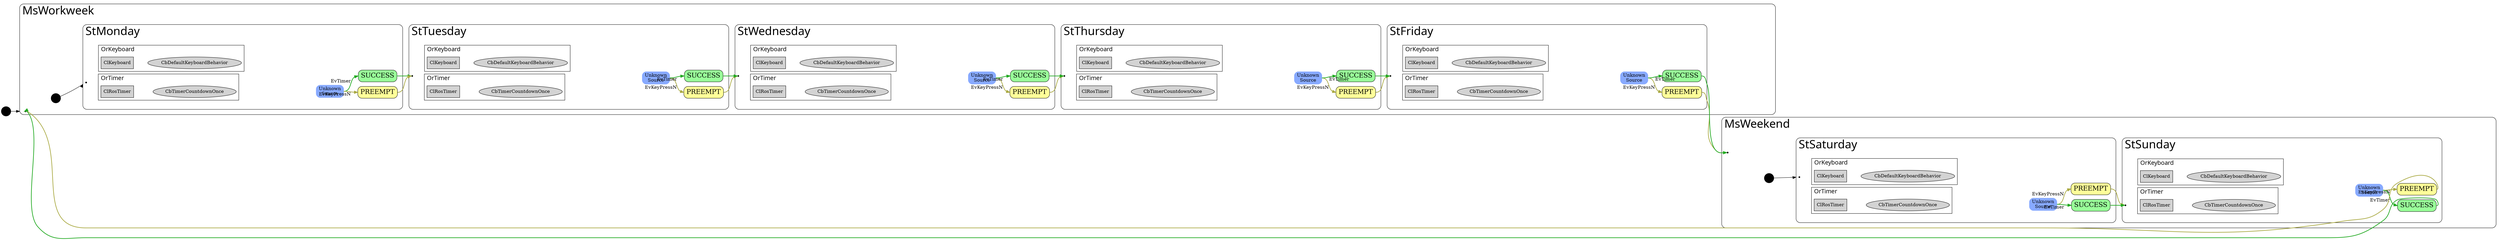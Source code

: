 digraph {
	compound=true;outputmode=nodesfirst;labeljust=l;nodesep=0.2;minlen=2;mclimit=5;clusterrank=local;ranksep=0.6;ordering="out";rankdir="LR";fontname="calibri";

subgraph cluster_0
{
	label = "MsWorkweek";
	color=black;
	fontsize = 35;
	ranksep=0.2;
	color=black;
	style="rounded, filled";
	penwidth=1;
	fillcolor=white;
	entry_0[label="" color=black shape=circle bgcolor=black style=filled width=0.05]
	subgraph cluster_orthogonals_block_0
	{
		label = "";
	ranksep=0.2;
	color = "white";
		penwidth=1;
	style = "invis";
		exit_orthogonal_node0[label="" color="#dddddd" shape=circle bgcolor="#dddddd" style=invis width=0.05];
	}

	subgraph cluster_statereactor_block_id0
	{
		label = "";
	ranksep=0.2;
	color = "white";
		style = "";
		penwidth=1;
		statereactor_block_id0[label="" width=0.1 color="#dddddd" shape=circle style=invis]
	}
	subgraph cluster_transition_block_0
	{
	label = "";
	ranksep=0.2;
	color = "white";
	style = "";
	penwidth=1;
		cluster_transition_block_exit_0[label="" color="#dddddd" shape=circle bgcolor="#dddddd" style=invis width=0.05];
	}
	subgraph cluster_children_block_id0
{
	label = "";
	ranksep=0.2;
	color = "white";
	style = "";
	penwidth=1;
children_block_id0[label="ENTRY" width=0.1 color="#dddddd" shape=circle style=invis]
children_entry_node_0[label="" width=0.4 color=black fillcolor=black shape=circle style=filled]
"children_entry_node_0"->"entry_1"[lhead="cluster_1"]

subgraph cluster_1
{
	label = "StMonday";
	color=black;
	fontsize = 35;
	ranksep=0.2;
	color=black;
	style="rounded, filled";
	penwidth=1;
	fillcolor=white;
		unknown_source_1[style="filled,rounded" shape=box color="#88aaff" label="Unknown
Source"];
	entry_1[label="" color=black shape=circle bgcolor=black style=filled width=0.05]
	subgraph cluster_orthogonals_block_1
	{
		label = "";
	ranksep=0.2;
	color = "white";
		penwidth=1;
	style = "";
		subgraph cluster_Orthogonal_1_0
		{
			fontsize=18;
			rank="same";
	ranksep=0.2;
			label = "OrKeyboard";
			color = "black";
			style = "filled";
			fillcolor = "white";
			"ClKeyboard_1"[style=filled shape=box label=ClKeyboard];
			"CbDefaultKeyboardBehavior_1"[style=filled shape=ellipse label=CbDefaultKeyboardBehavior];
			ClKeyboard_1 -> CbDefaultKeyboardBehavior_1[tailport=e headport=w style=invis]
		}
		subgraph cluster_Orthogonal_1_1
		{
			fontsize=18;
			rank="same";
	ranksep=0.2;
			label = "OrTimer";
			color = "black";
			style = "filled";
			fillcolor = "white";
			"ClRosTimer_1"[style=filled shape=box label=ClRosTimer];
			"CbTimerCountdownOnce_1"[style=filled shape=ellipse label=CbTimerCountdownOnce];
			ClRosTimer_1 -> CbTimerCountdownOnce_1[tailport=e headport=w style=invis]
		}
		exit_orthogonal_node1[label="" color="#dddddd" shape=circle bgcolor="#dddddd" style=invis width=0.05];
		CbDefaultKeyboardBehavior_1->"exit_orthogonal_node1"[style=invis][color="#cccccc"]
		CbTimerCountdownOnce_1->"exit_orthogonal_node1"[style=invis][color="#cccccc"]
	}

	subgraph cluster_statereactor_block_id1
	{
		label = "";
	ranksep=0.2;
	color = "white";
		style = "";
		penwidth=1;
		statereactor_block_id1[label="" width=0.1 color="#dddddd" shape=circle style=invis]
	}
	subgraph cluster_transition_block_1
	{
	label = "";
	ranksep=0.2;
	color = "white";
	style = "";
	penwidth=1;
		"EvTimer_sm_calendar_week::StTuesday_1"[style="filled,rounded" shape=box label=SUCCESS color=black fillcolor="#99FF99" fontsize="20"];
		"EvKeyPressN_sm_calendar_week::StTuesday_1"[style="filled,rounded" shape=box label=PREEMPT color=black fillcolor="#FFFF99" fontsize="20"];
		cluster_transition_block_exit_1[label="" color="#dddddd" shape=circle bgcolor="#dddddd" style=invis width=0.05];
	}
	subgraph cluster_children_block_id1
{
	label = "";
	ranksep=0.2;
	color = "white";
	style = "";
	penwidth=1;
children_block_id1[label="ENTRY" width=0.1 color="#dddddd" shape=circle style=invis]
children_end_block_id1[label="EXIT" width=0.1 color="#dddddd" shape=circle style=invis]
"exit_orthogonal_node1" -> "children_block_id1"[color="#dddddd" style=invis]
"children_end_block_id1" -> "statereactor_block_id1"[color="#dddddd" style=invis]
}
}

subgraph cluster_2
{
	label = "StTuesday";
	color=black;
	fontsize = 35;
	ranksep=0.2;
	color=black;
	style="rounded, filled";
	penwidth=1;
	fillcolor=white;
		unknown_source_2[style="filled,rounded" shape=box color="#88aaff" label="Unknown
Source"];
	entry_2[label="" color=black shape=circle bgcolor=black style=filled width=0.05]
	subgraph cluster_orthogonals_block_2
	{
		label = "";
	ranksep=0.2;
	color = "white";
		penwidth=1;
	style = "";
		subgraph cluster_Orthogonal_2_0
		{
			fontsize=18;
			rank="same";
	ranksep=0.2;
			label = "OrKeyboard";
			color = "black";
			style = "filled";
			fillcolor = "white";
			"ClKeyboard_2"[style=filled shape=box label=ClKeyboard];
			"CbDefaultKeyboardBehavior_2"[style=filled shape=ellipse label=CbDefaultKeyboardBehavior];
			ClKeyboard_2 -> CbDefaultKeyboardBehavior_2[tailport=e headport=w style=invis]
		}
		subgraph cluster_Orthogonal_2_1
		{
			fontsize=18;
			rank="same";
	ranksep=0.2;
			label = "OrTimer";
			color = "black";
			style = "filled";
			fillcolor = "white";
			"ClRosTimer_2"[style=filled shape=box label=ClRosTimer];
			"CbTimerCountdownOnce_2"[style=filled shape=ellipse label=CbTimerCountdownOnce];
			ClRosTimer_2 -> CbTimerCountdownOnce_2[tailport=e headport=w style=invis]
		}
		exit_orthogonal_node2[label="" color="#dddddd" shape=circle bgcolor="#dddddd" style=invis width=0.05];
		CbDefaultKeyboardBehavior_2->"exit_orthogonal_node2"[style=invis][color="#cccccc"]
		CbTimerCountdownOnce_2->"exit_orthogonal_node2"[style=invis][color="#cccccc"]
	}

	subgraph cluster_statereactor_block_id2
	{
		label = "";
	ranksep=0.2;
	color = "white";
		style = "";
		penwidth=1;
		statereactor_block_id2[label="" width=0.1 color="#dddddd" shape=circle style=invis]
	}
	subgraph cluster_transition_block_2
	{
	label = "";
	ranksep=0.2;
	color = "white";
	style = "";
	penwidth=1;
		"EvKeyPressN_sm_calendar_week::StWednesday_2"[style="filled,rounded" shape=box label=PREEMPT color=black fillcolor="#FFFF99" fontsize="20"];
		"EvTimer_sm_calendar_week::StWednesday_2"[style="filled,rounded" shape=box label=SUCCESS color=black fillcolor="#99FF99" fontsize="20"];
		cluster_transition_block_exit_2[label="" color="#dddddd" shape=circle bgcolor="#dddddd" style=invis width=0.05];
	}
	subgraph cluster_children_block_id2
{
	label = "";
	ranksep=0.2;
	color = "white";
	style = "";
	penwidth=1;
children_block_id2[label="ENTRY" width=0.1 color="#dddddd" shape=circle style=invis]
children_end_block_id2[label="EXIT" width=0.1 color="#dddddd" shape=circle style=invis]
"exit_orthogonal_node2" -> "children_block_id2"[color="#dddddd" style=invis]
"children_end_block_id2" -> "statereactor_block_id2"[color="#dddddd" style=invis]
}
}

subgraph cluster_3
{
	label = "StWednesday";
	color=black;
	fontsize = 35;
	ranksep=0.2;
	color=black;
	style="rounded, filled";
	penwidth=1;
	fillcolor=white;
		unknown_source_3[style="filled,rounded" shape=box color="#88aaff" label="Unknown
Source"];
	entry_3[label="" color=black shape=circle bgcolor=black style=filled width=0.05]
	subgraph cluster_orthogonals_block_3
	{
		label = "";
	ranksep=0.2;
	color = "white";
		penwidth=1;
	style = "";
		subgraph cluster_Orthogonal_3_0
		{
			fontsize=18;
			rank="same";
	ranksep=0.2;
			label = "OrKeyboard";
			color = "black";
			style = "filled";
			fillcolor = "white";
			"ClKeyboard_3"[style=filled shape=box label=ClKeyboard];
			"CbDefaultKeyboardBehavior_3"[style=filled shape=ellipse label=CbDefaultKeyboardBehavior];
			ClKeyboard_3 -> CbDefaultKeyboardBehavior_3[tailport=e headport=w style=invis]
		}
		subgraph cluster_Orthogonal_3_1
		{
			fontsize=18;
			rank="same";
	ranksep=0.2;
			label = "OrTimer";
			color = "black";
			style = "filled";
			fillcolor = "white";
			"ClRosTimer_3"[style=filled shape=box label=ClRosTimer];
			"CbTimerCountdownOnce_3"[style=filled shape=ellipse label=CbTimerCountdownOnce];
			ClRosTimer_3 -> CbTimerCountdownOnce_3[tailport=e headport=w style=invis]
		}
		exit_orthogonal_node3[label="" color="#dddddd" shape=circle bgcolor="#dddddd" style=invis width=0.05];
		CbDefaultKeyboardBehavior_3->"exit_orthogonal_node3"[style=invis][color="#cccccc"]
		CbTimerCountdownOnce_3->"exit_orthogonal_node3"[style=invis][color="#cccccc"]
	}

	subgraph cluster_statereactor_block_id3
	{
		label = "";
	ranksep=0.2;
	color = "white";
		style = "";
		penwidth=1;
		statereactor_block_id3[label="" width=0.1 color="#dddddd" shape=circle style=invis]
	}
	subgraph cluster_transition_block_3
	{
	label = "";
	ranksep=0.2;
	color = "white";
	style = "";
	penwidth=1;
		"EvKeyPressN_sm_calendar_week::StThursday_3"[style="filled,rounded" shape=box label=PREEMPT color=black fillcolor="#FFFF99" fontsize="20"];
		"EvTimer_sm_calendar_week::StThursday_3"[style="filled,rounded" shape=box label=SUCCESS color=black fillcolor="#99FF99" fontsize="20"];
		cluster_transition_block_exit_3[label="" color="#dddddd" shape=circle bgcolor="#dddddd" style=invis width=0.05];
	}
	subgraph cluster_children_block_id3
{
	label = "";
	ranksep=0.2;
	color = "white";
	style = "";
	penwidth=1;
children_block_id3[label="ENTRY" width=0.1 color="#dddddd" shape=circle style=invis]
children_end_block_id3[label="EXIT" width=0.1 color="#dddddd" shape=circle style=invis]
"exit_orthogonal_node3" -> "children_block_id3"[color="#dddddd" style=invis]
"children_end_block_id3" -> "statereactor_block_id3"[color="#dddddd" style=invis]
}
}

subgraph cluster_4
{
	label = "StThursday";
	color=black;
	fontsize = 35;
	ranksep=0.2;
	color=black;
	style="rounded, filled";
	penwidth=1;
	fillcolor=white;
		unknown_source_4[style="filled,rounded" shape=box color="#88aaff" label="Unknown
Source"];
	entry_4[label="" color=black shape=circle bgcolor=black style=filled width=0.05]
	subgraph cluster_orthogonals_block_4
	{
		label = "";
	ranksep=0.2;
	color = "white";
		penwidth=1;
	style = "";
		subgraph cluster_Orthogonal_4_0
		{
			fontsize=18;
			rank="same";
	ranksep=0.2;
			label = "OrKeyboard";
			color = "black";
			style = "filled";
			fillcolor = "white";
			"ClKeyboard_4"[style=filled shape=box label=ClKeyboard];
			"CbDefaultKeyboardBehavior_4"[style=filled shape=ellipse label=CbDefaultKeyboardBehavior];
			ClKeyboard_4 -> CbDefaultKeyboardBehavior_4[tailport=e headport=w style=invis]
		}
		subgraph cluster_Orthogonal_4_1
		{
			fontsize=18;
			rank="same";
	ranksep=0.2;
			label = "OrTimer";
			color = "black";
			style = "filled";
			fillcolor = "white";
			"ClRosTimer_4"[style=filled shape=box label=ClRosTimer];
			"CbTimerCountdownOnce_4"[style=filled shape=ellipse label=CbTimerCountdownOnce];
			ClRosTimer_4 -> CbTimerCountdownOnce_4[tailport=e headport=w style=invis]
		}
		exit_orthogonal_node4[label="" color="#dddddd" shape=circle bgcolor="#dddddd" style=invis width=0.05];
		CbDefaultKeyboardBehavior_4->"exit_orthogonal_node4"[style=invis][color="#cccccc"]
		CbTimerCountdownOnce_4->"exit_orthogonal_node4"[style=invis][color="#cccccc"]
	}

	subgraph cluster_statereactor_block_id4
	{
		label = "";
	ranksep=0.2;
	color = "white";
		style = "";
		penwidth=1;
		statereactor_block_id4[label="" width=0.1 color="#dddddd" shape=circle style=invis]
	}
	subgraph cluster_transition_block_4
	{
	label = "";
	ranksep=0.2;
	color = "white";
	style = "";
	penwidth=1;
		"EvKeyPressN_sm_calendar_week::StFriday_4"[style="filled,rounded" shape=box label=PREEMPT color=black fillcolor="#FFFF99" fontsize="20"];
		"EvTimer_sm_calendar_week::StFriday_4"[style="filled,rounded" shape=box label=SUCCESS color=black fillcolor="#99FF99" fontsize="20"];
		cluster_transition_block_exit_4[label="" color="#dddddd" shape=circle bgcolor="#dddddd" style=invis width=0.05];
	}
	subgraph cluster_children_block_id4
{
	label = "";
	ranksep=0.2;
	color = "white";
	style = "";
	penwidth=1;
children_block_id4[label="ENTRY" width=0.1 color="#dddddd" shape=circle style=invis]
children_end_block_id4[label="EXIT" width=0.1 color="#dddddd" shape=circle style=invis]
"exit_orthogonal_node4" -> "children_block_id4"[color="#dddddd" style=invis]
"children_end_block_id4" -> "statereactor_block_id4"[color="#dddddd" style=invis]
}
}

subgraph cluster_5
{
	label = "StFriday";
	color=black;
	fontsize = 35;
	ranksep=0.2;
	color=black;
	style="rounded, filled";
	penwidth=1;
	fillcolor=white;
		unknown_source_5[style="filled,rounded" shape=box color="#88aaff" label="Unknown
Source"];
	entry_5[label="" color=black shape=circle bgcolor=black style=filled width=0.05]
	subgraph cluster_orthogonals_block_5
	{
		label = "";
	ranksep=0.2;
	color = "white";
		penwidth=1;
	style = "";
		subgraph cluster_Orthogonal_5_0
		{
			fontsize=18;
			rank="same";
	ranksep=0.2;
			label = "OrKeyboard";
			color = "black";
			style = "filled";
			fillcolor = "white";
			"ClKeyboard_5"[style=filled shape=box label=ClKeyboard];
			"CbDefaultKeyboardBehavior_5"[style=filled shape=ellipse label=CbDefaultKeyboardBehavior];
			ClKeyboard_5 -> CbDefaultKeyboardBehavior_5[tailport=e headport=w style=invis]
		}
		subgraph cluster_Orthogonal_5_1
		{
			fontsize=18;
			rank="same";
	ranksep=0.2;
			label = "OrTimer";
			color = "black";
			style = "filled";
			fillcolor = "white";
			"ClRosTimer_5"[style=filled shape=box label=ClRosTimer];
			"CbTimerCountdownOnce_5"[style=filled shape=ellipse label=CbTimerCountdownOnce];
			ClRosTimer_5 -> CbTimerCountdownOnce_5[tailport=e headport=w style=invis]
		}
		exit_orthogonal_node5[label="" color="#dddddd" shape=circle bgcolor="#dddddd" style=invis width=0.05];
		CbDefaultKeyboardBehavior_5->"exit_orthogonal_node5"[style=invis][color="#cccccc"]
		CbTimerCountdownOnce_5->"exit_orthogonal_node5"[style=invis][color="#cccccc"]
	}

	subgraph cluster_statereactor_block_id5
	{
		label = "";
	ranksep=0.2;
	color = "white";
		style = "";
		penwidth=1;
		statereactor_block_id5[label="" width=0.1 color="#dddddd" shape=circle style=invis]
	}
	subgraph cluster_transition_block_5
	{
	label = "";
	ranksep=0.2;
	color = "white";
	style = "";
	penwidth=1;
		"EvKeyPressN_sm_calendar_week::MsWeekend_5"[style="filled,rounded" shape=box label=PREEMPT color=black fillcolor="#FFFF99" fontsize="20"];
		"EvTimer_sm_calendar_week::MsWeekend_5"[style="filled,rounded" shape=box label=SUCCESS color=black fillcolor="#99FF99" fontsize="20"];
		cluster_transition_block_exit_5[label="" color="#dddddd" shape=circle bgcolor="#dddddd" style=invis width=0.05];
	}
	subgraph cluster_children_block_id5
{
	label = "";
	ranksep=0.2;
	color = "white";
	style = "";
	penwidth=1;
children_block_id5[label="ENTRY" width=0.1 color="#dddddd" shape=circle style=invis]
children_end_block_id5[label="EXIT" width=0.1 color="#dddddd" shape=circle style=invis]
"exit_orthogonal_node5" -> "children_block_id5"[color="#dddddd" style=invis]
"children_end_block_id5" -> "statereactor_block_id5"[color="#dddddd" style=invis]
}
}
children_end_block_id0[label="EXIT" width=0.1 color="#dddddd" shape=circle style=invis]
"EvTimer_sm_calendar_week::MsWeekend_5" -> "children_end_block_id0"[color="#dddddd" style=invis]"exit_orthogonal_node0" -> "children_block_id0"[color="#dddddd" style=invis]
"children_end_block_id0" -> "statereactor_block_id0"[color="#dddddd" style=invis]
"children_block_id0" -> "entry_1"[color="#dddddd" style=invis]
"children_end_block_id0" -> "cluster_transition_block_exit_0"[color="#dddddd" style=invis]}
}
initial_sm_node[label="" width=0.4 color=black fillcolor=black shape=circle style=filled]
"initial_sm_node"->"entry_0"[lhead="cluster_0"]

subgraph cluster_6
{
	label = "MsWeekend";
	color=black;
	fontsize = 35;
	ranksep=0.2;
	color=black;
	style="rounded, filled";
	penwidth=1;
	fillcolor=white;
	entry_6[label="" color=black shape=circle bgcolor=black style=filled width=0.05]
	subgraph cluster_orthogonals_block_6
	{
		label = "";
	ranksep=0.2;
	color = "white";
		penwidth=1;
	style = "invis";
		exit_orthogonal_node6[label="" color="#dddddd" shape=circle bgcolor="#dddddd" style=invis width=0.05];
	}

	subgraph cluster_statereactor_block_id6
	{
		label = "";
	ranksep=0.2;
	color = "white";
		style = "";
		penwidth=1;
		statereactor_block_id6[label="" width=0.1 color="#dddddd" shape=circle style=invis]
	}
	subgraph cluster_transition_block_6
	{
	label = "";
	ranksep=0.2;
	color = "white";
	style = "";
	penwidth=1;
		cluster_transition_block_exit_6[label="" color="#dddddd" shape=circle bgcolor="#dddddd" style=invis width=0.05];
	}
	subgraph cluster_children_block_id6
{
	label = "";
	ranksep=0.2;
	color = "white";
	style = "";
	penwidth=1;
children_block_id6[label="ENTRY" width=0.1 color="#dddddd" shape=circle style=invis]
children_entry_node_6[label="" width=0.4 color=black fillcolor=black shape=circle style=filled]
"children_entry_node_6"->"entry_7"[lhead="cluster_7"]

subgraph cluster_7
{
	label = "StSaturday";
	color=black;
	fontsize = 35;
	ranksep=0.2;
	color=black;
	style="rounded, filled";
	penwidth=1;
	fillcolor=white;
		unknown_source_7[style="filled,rounded" shape=box color="#88aaff" label="Unknown
Source"];
	entry_7[label="" color=black shape=circle bgcolor=black style=filled width=0.05]
	subgraph cluster_orthogonals_block_7
	{
		label = "";
	ranksep=0.2;
	color = "white";
		penwidth=1;
	style = "";
		subgraph cluster_Orthogonal_7_0
		{
			fontsize=18;
			rank="same";
	ranksep=0.2;
			label = "OrKeyboard";
			color = "black";
			style = "filled";
			fillcolor = "white";
			"ClKeyboard_7"[style=filled shape=box label=ClKeyboard];
			"CbDefaultKeyboardBehavior_7"[style=filled shape=ellipse label=CbDefaultKeyboardBehavior];
			ClKeyboard_7 -> CbDefaultKeyboardBehavior_7[tailport=e headport=w style=invis]
		}
		subgraph cluster_Orthogonal_7_1
		{
			fontsize=18;
			rank="same";
	ranksep=0.2;
			label = "OrTimer";
			color = "black";
			style = "filled";
			fillcolor = "white";
			"ClRosTimer_7"[style=filled shape=box label=ClRosTimer];
			"CbTimerCountdownOnce_7"[style=filled shape=ellipse label=CbTimerCountdownOnce];
			ClRosTimer_7 -> CbTimerCountdownOnce_7[tailport=e headport=w style=invis]
		}
		exit_orthogonal_node7[label="" color="#dddddd" shape=circle bgcolor="#dddddd" style=invis width=0.05];
		CbDefaultKeyboardBehavior_7->"exit_orthogonal_node7"[style=invis][color="#cccccc"]
		CbTimerCountdownOnce_7->"exit_orthogonal_node7"[style=invis][color="#cccccc"]
	}

	subgraph cluster_statereactor_block_id7
	{
		label = "";
	ranksep=0.2;
	color = "white";
		style = "";
		penwidth=1;
		statereactor_block_id7[label="" width=0.1 color="#dddddd" shape=circle style=invis]
	}
	subgraph cluster_transition_block_7
	{
	label = "";
	ranksep=0.2;
	color = "white";
	style = "";
	penwidth=1;
		"EvKeyPressN_sm_calendar_week::StSunday_7"[style="filled,rounded" shape=box label=PREEMPT color=black fillcolor="#FFFF99" fontsize="20"];
		"EvTimer_sm_calendar_week::StSunday_7"[style="filled,rounded" shape=box label=SUCCESS color=black fillcolor="#99FF99" fontsize="20"];
		cluster_transition_block_exit_7[label="" color="#dddddd" shape=circle bgcolor="#dddddd" style=invis width=0.05];
	}
	subgraph cluster_children_block_id7
{
	label = "";
	ranksep=0.2;
	color = "white";
	style = "";
	penwidth=1;
children_block_id7[label="ENTRY" width=0.1 color="#dddddd" shape=circle style=invis]
children_end_block_id7[label="EXIT" width=0.1 color="#dddddd" shape=circle style=invis]
"exit_orthogonal_node7" -> "children_block_id7"[color="#dddddd" style=invis]
"children_end_block_id7" -> "statereactor_block_id7"[color="#dddddd" style=invis]
}
}

subgraph cluster_8
{
	label = "StSunday";
	color=black;
	fontsize = 35;
	ranksep=0.2;
	color=black;
	style="rounded, filled";
	penwidth=1;
	fillcolor=white;
		unknown_source_8[style="filled,rounded" shape=box color="#88aaff" label="Unknown
Source"];
	entry_8[label="" color=black shape=circle bgcolor=black style=filled width=0.05]
	subgraph cluster_orthogonals_block_8
	{
		label = "";
	ranksep=0.2;
	color = "white";
		penwidth=1;
	style = "";
		subgraph cluster_Orthogonal_8_0
		{
			fontsize=18;
			rank="same";
	ranksep=0.2;
			label = "OrKeyboard";
			color = "black";
			style = "filled";
			fillcolor = "white";
			"ClKeyboard_8"[style=filled shape=box label=ClKeyboard];
			"CbDefaultKeyboardBehavior_8"[style=filled shape=ellipse label=CbDefaultKeyboardBehavior];
			ClKeyboard_8 -> CbDefaultKeyboardBehavior_8[tailport=e headport=w style=invis]
		}
		subgraph cluster_Orthogonal_8_1
		{
			fontsize=18;
			rank="same";
	ranksep=0.2;
			label = "OrTimer";
			color = "black";
			style = "filled";
			fillcolor = "white";
			"ClRosTimer_8"[style=filled shape=box label=ClRosTimer];
			"CbTimerCountdownOnce_8"[style=filled shape=ellipse label=CbTimerCountdownOnce];
			ClRosTimer_8 -> CbTimerCountdownOnce_8[tailport=e headport=w style=invis]
		}
		exit_orthogonal_node8[label="" color="#dddddd" shape=circle bgcolor="#dddddd" style=invis width=0.05];
		CbDefaultKeyboardBehavior_8->"exit_orthogonal_node8"[style=invis][color="#cccccc"]
		CbTimerCountdownOnce_8->"exit_orthogonal_node8"[style=invis][color="#cccccc"]
	}

	subgraph cluster_statereactor_block_id8
	{
		label = "";
	ranksep=0.2;
	color = "white";
		style = "";
		penwidth=1;
		statereactor_block_id8[label="" width=0.1 color="#dddddd" shape=circle style=invis]
	}
	subgraph cluster_transition_block_8
	{
	label = "";
	ranksep=0.2;
	color = "white";
	style = "";
	penwidth=1;
		"EvKeyPressN_sm_calendar_week::MsWorkweek_8"[style="filled,rounded" shape=box label=PREEMPT color=black fillcolor="#FFFF99" fontsize="20"];
		"EvTimer_sm_calendar_week::MsWorkweek_8"[style="filled,rounded" shape=box label=SUCCESS color=black fillcolor="#99FF99" fontsize="20"];
		cluster_transition_block_exit_8[label="" color="#dddddd" shape=circle bgcolor="#dddddd" style=invis width=0.05];
	}
	subgraph cluster_children_block_id8
{
	label = "";
	ranksep=0.2;
	color = "white";
	style = "";
	penwidth=1;
children_block_id8[label="ENTRY" width=0.1 color="#dddddd" shape=circle style=invis]
children_end_block_id8[label="EXIT" width=0.1 color="#dddddd" shape=circle style=invis]
"exit_orthogonal_node8" -> "children_block_id8"[color="#dddddd" style=invis]
"children_end_block_id8" -> "statereactor_block_id8"[color="#dddddd" style=invis]
}
}
children_end_block_id6[label="EXIT" width=0.1 color="#dddddd" shape=circle style=invis]
"EvTimer_sm_calendar_week::MsWorkweek_8" -> "children_end_block_id6"[color="#dddddd" style=invis]"exit_orthogonal_node6" -> "children_block_id6"[color="#dddddd" style=invis]
"children_end_block_id6" -> "statereactor_block_id6"[color="#dddddd" style=invis]
"children_block_id6" -> "entry_7"[color="#dddddd" style=invis]
"children_end_block_id6" -> "cluster_transition_block_exit_6"[color="#dddddd" style=invis]}
}
"entry_1" -> "ClKeyboard_1"[color="#cccccc" style=invis]
"entry_1" -> "ClRosTimer_1"[color="#cccccc" style=invis]
"statereactor_block_id1" -> "EvTimer_sm_calendar_week::StTuesday_1"[color="#dddddd" penwidth=2 style=invis]

		"EvTimer_sm_calendar_week::StTuesday_1"->entry_2[tailport=e headport=w color="#22AA22" penwidth=2 ];

		"unknown_source_1"-> "EvTimer_sm_calendar_week::StTuesday_1"[tailport=e headport=w  xlabel="EvTimer
" fontsize="14" color="#22AA22" penwidth=2]

		"EvKeyPressN_sm_calendar_week::StTuesday_1"->entry_2[tailport=e headport=w color="#AAAA44" penwidth=2 constraint=false];

		"unknown_source_1"-> "EvKeyPressN_sm_calendar_week::StTuesday_1"[tailport=e headport=w  xlabel="EvKeyPressN
" fontsize="14" color="#AAAA44" penwidth=2]

"entry_2" -> "ClKeyboard_2"[color="#cccccc" style=invis]
"entry_2" -> "ClRosTimer_2"[color="#cccccc" style=invis]
"statereactor_block_id2" -> "EvKeyPressN_sm_calendar_week::StWednesday_2"[color="#dddddd" penwidth=2 style=invis]

		"EvKeyPressN_sm_calendar_week::StWednesday_2"->entry_3[tailport=e headport=w color="#AAAA44" penwidth=2 constraint=false];

		"unknown_source_2"-> "EvKeyPressN_sm_calendar_week::StWednesday_2"[tailport=e headport=w  xlabel="EvKeyPressN
" fontsize="14" color="#AAAA44" penwidth=2]

		"EvTimer_sm_calendar_week::StWednesday_2"->entry_3[tailport=e headport=w color="#22AA22" penwidth=2 ];

		"unknown_source_2"-> "EvTimer_sm_calendar_week::StWednesday_2"[tailport=e headport=w  xlabel="EvTimer
" fontsize="14" color="#22AA22" penwidth=2]

"entry_3" -> "ClKeyboard_3"[color="#cccccc" style=invis]
"entry_3" -> "ClRosTimer_3"[color="#cccccc" style=invis]
"statereactor_block_id3" -> "EvKeyPressN_sm_calendar_week::StThursday_3"[color="#dddddd" penwidth=2 style=invis]

		"EvKeyPressN_sm_calendar_week::StThursday_3"->entry_4[tailport=e headport=w color="#AAAA44" penwidth=2 constraint=false];

		"unknown_source_3"-> "EvKeyPressN_sm_calendar_week::StThursday_3"[tailport=e headport=w  xlabel="EvKeyPressN
" fontsize="14" color="#AAAA44" penwidth=2]

		"EvTimer_sm_calendar_week::StThursday_3"->entry_4[tailport=e headport=w color="#22AA22" penwidth=2 ];

		"unknown_source_3"-> "EvTimer_sm_calendar_week::StThursday_3"[tailport=e headport=w  xlabel="EvTimer
" fontsize="14" color="#22AA22" penwidth=2]

"entry_4" -> "ClKeyboard_4"[color="#cccccc" style=invis]
"entry_4" -> "ClRosTimer_4"[color="#cccccc" style=invis]
"statereactor_block_id4" -> "EvKeyPressN_sm_calendar_week::StFriday_4"[color="#dddddd" penwidth=2 style=invis]

		"EvKeyPressN_sm_calendar_week::StFriday_4"->entry_5[tailport=e headport=w color="#AAAA44" penwidth=2 constraint=false];

		"unknown_source_4"-> "EvKeyPressN_sm_calendar_week::StFriday_4"[tailport=e headport=w  xlabel="EvKeyPressN
" fontsize="14" color="#AAAA44" penwidth=2]

		"EvTimer_sm_calendar_week::StFriday_4"->entry_5[tailport=e headport=w color="#22AA22" penwidth=2 ];

		"unknown_source_4"-> "EvTimer_sm_calendar_week::StFriday_4"[tailport=e headport=w  xlabel="EvTimer
" fontsize="14" color="#22AA22" penwidth=2]

"entry_5" -> "ClKeyboard_5"[color="#cccccc" style=invis]
"entry_5" -> "ClRosTimer_5"[color="#cccccc" style=invis]
"statereactor_block_id5" -> "EvKeyPressN_sm_calendar_week::MsWeekend_5"[color="#dddddd" penwidth=2 style=invis]

		"EvKeyPressN_sm_calendar_week::MsWeekend_5"->entry_6[tailport=e headport=w color="#AAAA44" penwidth=2 constraint=false];

		"unknown_source_5"-> "EvKeyPressN_sm_calendar_week::MsWeekend_5"[tailport=e headport=w  xlabel="EvKeyPressN
" fontsize="14" color="#AAAA44" penwidth=2]

		"EvTimer_sm_calendar_week::MsWeekend_5"->entry_6[tailport=e headport=w color="#22AA22" penwidth=2 ];

		"unknown_source_5"-> "EvTimer_sm_calendar_week::MsWeekend_5"[tailport=e headport=w  xlabel="EvTimer
" fontsize="14" color="#22AA22" penwidth=2]

"entry_7" -> "ClKeyboard_7"[color="#cccccc" style=invis]
"entry_7" -> "ClRosTimer_7"[color="#cccccc" style=invis]
"statereactor_block_id7" -> "EvKeyPressN_sm_calendar_week::StSunday_7"[color="#dddddd" penwidth=2 style=invis]

		"EvKeyPressN_sm_calendar_week::StSunday_7"->entry_8[tailport=e headport=w color="#AAAA44" penwidth=2 constraint=false];

		"unknown_source_7"-> "EvKeyPressN_sm_calendar_week::StSunday_7"[tailport=e headport=w  xlabel="EvKeyPressN
" fontsize="14" color="#AAAA44" penwidth=2]

		"EvTimer_sm_calendar_week::StSunday_7"->entry_8[tailport=e headport=w color="#22AA22" penwidth=2 ];

		"unknown_source_7"-> "EvTimer_sm_calendar_week::StSunday_7"[tailport=e headport=w  xlabel="EvTimer
" fontsize="14" color="#22AA22" penwidth=2]

"entry_8" -> "ClKeyboard_8"[color="#cccccc" style=invis]
"entry_8" -> "ClRosTimer_8"[color="#cccccc" style=invis]
"statereactor_block_id8" -> "EvKeyPressN_sm_calendar_week::MsWorkweek_8"[color="#dddddd" penwidth=2 style=invis]

		"EvKeyPressN_sm_calendar_week::MsWorkweek_8"->entry_0[tailport=e headport=w color="#AAAA44" penwidth=2 constraint=false];

		"unknown_source_8"-> "EvKeyPressN_sm_calendar_week::MsWorkweek_8"[tailport=e headport=w  xlabel="EvKeyPressN
" fontsize="14" color="#AAAA44" penwidth=2]

		"EvTimer_sm_calendar_week::MsWorkweek_8"->entry_0[tailport=e headport=w color="#22AA22" penwidth=2 ];

		"unknown_source_8"-> "EvTimer_sm_calendar_week::MsWorkweek_8"[tailport=e headport=w  xlabel="EvTimer
" fontsize="14" color="#22AA22" penwidth=2]


}
